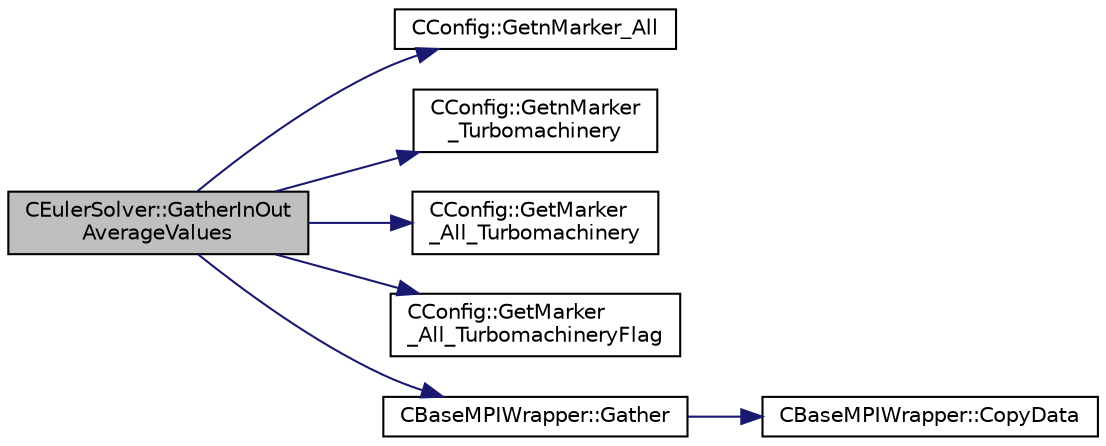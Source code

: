 digraph "CEulerSolver::GatherInOutAverageValues"
{
  edge [fontname="Helvetica",fontsize="10",labelfontname="Helvetica",labelfontsize="10"];
  node [fontname="Helvetica",fontsize="10",shape=record];
  rankdir="LR";
  Node1495 [label="CEulerSolver::GatherInOut\lAverageValues",height=0.2,width=0.4,color="black", fillcolor="grey75", style="filled", fontcolor="black"];
  Node1495 -> Node1496 [color="midnightblue",fontsize="10",style="solid",fontname="Helvetica"];
  Node1496 [label="CConfig::GetnMarker_All",height=0.2,width=0.4,color="black", fillcolor="white", style="filled",URL="$class_c_config.html#a300c4884edfc0c2acf395036439004f4",tooltip="Get the total number of boundary markers including send/receive domains. "];
  Node1495 -> Node1497 [color="midnightblue",fontsize="10",style="solid",fontname="Helvetica"];
  Node1497 [label="CConfig::GetnMarker\l_Turbomachinery",height=0.2,width=0.4,color="black", fillcolor="white", style="filled",URL="$class_c_config.html#a8f0ce5b4f605f885ae5391f567e3ae20",tooltip="number Turbomachinery performance option specified from config file. "];
  Node1495 -> Node1498 [color="midnightblue",fontsize="10",style="solid",fontname="Helvetica"];
  Node1498 [label="CConfig::GetMarker\l_All_Turbomachinery",height=0.2,width=0.4,color="black", fillcolor="white", style="filled",URL="$class_c_config.html#a2989859c3fb041c6b83c1d3bf64f2f34",tooltip="Get the Turbomachinery information for a marker val_marker. "];
  Node1495 -> Node1499 [color="midnightblue",fontsize="10",style="solid",fontname="Helvetica"];
  Node1499 [label="CConfig::GetMarker\l_All_TurbomachineryFlag",height=0.2,width=0.4,color="black", fillcolor="white", style="filled",URL="$class_c_config.html#ab74c164cca94a37de37dd2322c53f98c",tooltip="Get the Turbomachinery flag information for a marker val_marker. "];
  Node1495 -> Node1500 [color="midnightblue",fontsize="10",style="solid",fontname="Helvetica"];
  Node1500 [label="CBaseMPIWrapper::Gather",height=0.2,width=0.4,color="black", fillcolor="white", style="filled",URL="$class_c_base_m_p_i_wrapper.html#a39e59958c13f7fefc74062ba2ff149f1"];
  Node1500 -> Node1501 [color="midnightblue",fontsize="10",style="solid",fontname="Helvetica"];
  Node1501 [label="CBaseMPIWrapper::CopyData",height=0.2,width=0.4,color="black", fillcolor="white", style="filled",URL="$class_c_base_m_p_i_wrapper.html#a4725cc1dd65b161b483e812a538a5e36"];
}
